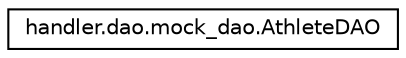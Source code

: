 digraph "Graphical Class Hierarchy"
{
  edge [fontname="Helvetica",fontsize="10",labelfontname="Helvetica",labelfontsize="10"];
  node [fontname="Helvetica",fontsize="10",shape=record];
  rankdir="LR";
  Node0 [label="handler.dao.mock_dao.AthleteDAO",height=0.2,width=0.4,color="black", fillcolor="white", style="filled",URL="$classhandler_1_1dao_1_1mock__dao_1_1_athlete_d_a_o.html"];
}
